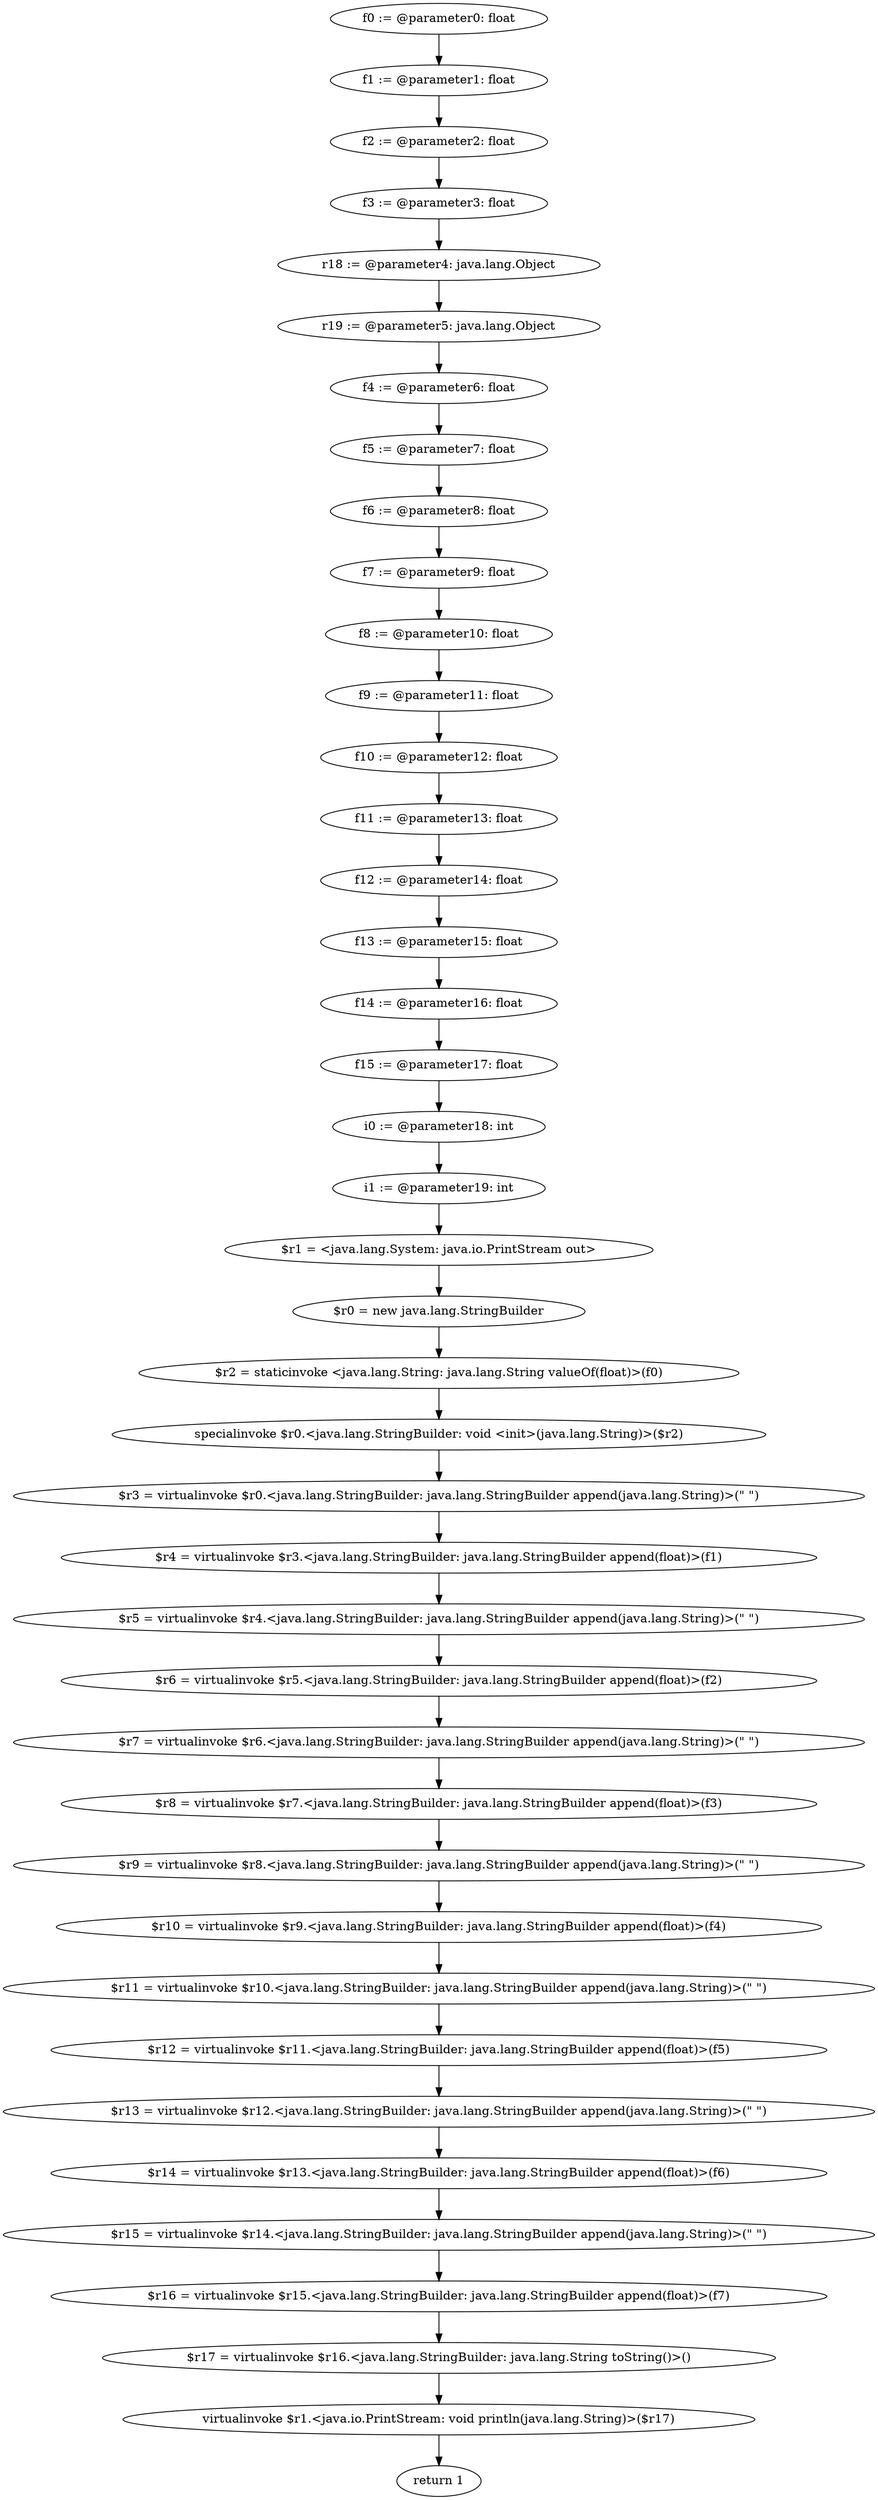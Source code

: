 digraph "unitGraph" {
    "f0 := @parameter0: float"
    "f1 := @parameter1: float"
    "f2 := @parameter2: float"
    "f3 := @parameter3: float"
    "r18 := @parameter4: java.lang.Object"
    "r19 := @parameter5: java.lang.Object"
    "f4 := @parameter6: float"
    "f5 := @parameter7: float"
    "f6 := @parameter8: float"
    "f7 := @parameter9: float"
    "f8 := @parameter10: float"
    "f9 := @parameter11: float"
    "f10 := @parameter12: float"
    "f11 := @parameter13: float"
    "f12 := @parameter14: float"
    "f13 := @parameter15: float"
    "f14 := @parameter16: float"
    "f15 := @parameter17: float"
    "i0 := @parameter18: int"
    "i1 := @parameter19: int"
    "$r1 = <java.lang.System: java.io.PrintStream out>"
    "$r0 = new java.lang.StringBuilder"
    "$r2 = staticinvoke <java.lang.String: java.lang.String valueOf(float)>(f0)"
    "specialinvoke $r0.<java.lang.StringBuilder: void <init>(java.lang.String)>($r2)"
    "$r3 = virtualinvoke $r0.<java.lang.StringBuilder: java.lang.StringBuilder append(java.lang.String)>(\" \")"
    "$r4 = virtualinvoke $r3.<java.lang.StringBuilder: java.lang.StringBuilder append(float)>(f1)"
    "$r5 = virtualinvoke $r4.<java.lang.StringBuilder: java.lang.StringBuilder append(java.lang.String)>(\" \")"
    "$r6 = virtualinvoke $r5.<java.lang.StringBuilder: java.lang.StringBuilder append(float)>(f2)"
    "$r7 = virtualinvoke $r6.<java.lang.StringBuilder: java.lang.StringBuilder append(java.lang.String)>(\" \")"
    "$r8 = virtualinvoke $r7.<java.lang.StringBuilder: java.lang.StringBuilder append(float)>(f3)"
    "$r9 = virtualinvoke $r8.<java.lang.StringBuilder: java.lang.StringBuilder append(java.lang.String)>(\" \")"
    "$r10 = virtualinvoke $r9.<java.lang.StringBuilder: java.lang.StringBuilder append(float)>(f4)"
    "$r11 = virtualinvoke $r10.<java.lang.StringBuilder: java.lang.StringBuilder append(java.lang.String)>(\" \")"
    "$r12 = virtualinvoke $r11.<java.lang.StringBuilder: java.lang.StringBuilder append(float)>(f5)"
    "$r13 = virtualinvoke $r12.<java.lang.StringBuilder: java.lang.StringBuilder append(java.lang.String)>(\" \")"
    "$r14 = virtualinvoke $r13.<java.lang.StringBuilder: java.lang.StringBuilder append(float)>(f6)"
    "$r15 = virtualinvoke $r14.<java.lang.StringBuilder: java.lang.StringBuilder append(java.lang.String)>(\" \")"
    "$r16 = virtualinvoke $r15.<java.lang.StringBuilder: java.lang.StringBuilder append(float)>(f7)"
    "$r17 = virtualinvoke $r16.<java.lang.StringBuilder: java.lang.String toString()>()"
    "virtualinvoke $r1.<java.io.PrintStream: void println(java.lang.String)>($r17)"
    "return 1"
    "f0 := @parameter0: float"->"f1 := @parameter1: float";
    "f1 := @parameter1: float"->"f2 := @parameter2: float";
    "f2 := @parameter2: float"->"f3 := @parameter3: float";
    "f3 := @parameter3: float"->"r18 := @parameter4: java.lang.Object";
    "r18 := @parameter4: java.lang.Object"->"r19 := @parameter5: java.lang.Object";
    "r19 := @parameter5: java.lang.Object"->"f4 := @parameter6: float";
    "f4 := @parameter6: float"->"f5 := @parameter7: float";
    "f5 := @parameter7: float"->"f6 := @parameter8: float";
    "f6 := @parameter8: float"->"f7 := @parameter9: float";
    "f7 := @parameter9: float"->"f8 := @parameter10: float";
    "f8 := @parameter10: float"->"f9 := @parameter11: float";
    "f9 := @parameter11: float"->"f10 := @parameter12: float";
    "f10 := @parameter12: float"->"f11 := @parameter13: float";
    "f11 := @parameter13: float"->"f12 := @parameter14: float";
    "f12 := @parameter14: float"->"f13 := @parameter15: float";
    "f13 := @parameter15: float"->"f14 := @parameter16: float";
    "f14 := @parameter16: float"->"f15 := @parameter17: float";
    "f15 := @parameter17: float"->"i0 := @parameter18: int";
    "i0 := @parameter18: int"->"i1 := @parameter19: int";
    "i1 := @parameter19: int"->"$r1 = <java.lang.System: java.io.PrintStream out>";
    "$r1 = <java.lang.System: java.io.PrintStream out>"->"$r0 = new java.lang.StringBuilder";
    "$r0 = new java.lang.StringBuilder"->"$r2 = staticinvoke <java.lang.String: java.lang.String valueOf(float)>(f0)";
    "$r2 = staticinvoke <java.lang.String: java.lang.String valueOf(float)>(f0)"->"specialinvoke $r0.<java.lang.StringBuilder: void <init>(java.lang.String)>($r2)";
    "specialinvoke $r0.<java.lang.StringBuilder: void <init>(java.lang.String)>($r2)"->"$r3 = virtualinvoke $r0.<java.lang.StringBuilder: java.lang.StringBuilder append(java.lang.String)>(\" \")";
    "$r3 = virtualinvoke $r0.<java.lang.StringBuilder: java.lang.StringBuilder append(java.lang.String)>(\" \")"->"$r4 = virtualinvoke $r3.<java.lang.StringBuilder: java.lang.StringBuilder append(float)>(f1)";
    "$r4 = virtualinvoke $r3.<java.lang.StringBuilder: java.lang.StringBuilder append(float)>(f1)"->"$r5 = virtualinvoke $r4.<java.lang.StringBuilder: java.lang.StringBuilder append(java.lang.String)>(\" \")";
    "$r5 = virtualinvoke $r4.<java.lang.StringBuilder: java.lang.StringBuilder append(java.lang.String)>(\" \")"->"$r6 = virtualinvoke $r5.<java.lang.StringBuilder: java.lang.StringBuilder append(float)>(f2)";
    "$r6 = virtualinvoke $r5.<java.lang.StringBuilder: java.lang.StringBuilder append(float)>(f2)"->"$r7 = virtualinvoke $r6.<java.lang.StringBuilder: java.lang.StringBuilder append(java.lang.String)>(\" \")";
    "$r7 = virtualinvoke $r6.<java.lang.StringBuilder: java.lang.StringBuilder append(java.lang.String)>(\" \")"->"$r8 = virtualinvoke $r7.<java.lang.StringBuilder: java.lang.StringBuilder append(float)>(f3)";
    "$r8 = virtualinvoke $r7.<java.lang.StringBuilder: java.lang.StringBuilder append(float)>(f3)"->"$r9 = virtualinvoke $r8.<java.lang.StringBuilder: java.lang.StringBuilder append(java.lang.String)>(\" \")";
    "$r9 = virtualinvoke $r8.<java.lang.StringBuilder: java.lang.StringBuilder append(java.lang.String)>(\" \")"->"$r10 = virtualinvoke $r9.<java.lang.StringBuilder: java.lang.StringBuilder append(float)>(f4)";
    "$r10 = virtualinvoke $r9.<java.lang.StringBuilder: java.lang.StringBuilder append(float)>(f4)"->"$r11 = virtualinvoke $r10.<java.lang.StringBuilder: java.lang.StringBuilder append(java.lang.String)>(\" \")";
    "$r11 = virtualinvoke $r10.<java.lang.StringBuilder: java.lang.StringBuilder append(java.lang.String)>(\" \")"->"$r12 = virtualinvoke $r11.<java.lang.StringBuilder: java.lang.StringBuilder append(float)>(f5)";
    "$r12 = virtualinvoke $r11.<java.lang.StringBuilder: java.lang.StringBuilder append(float)>(f5)"->"$r13 = virtualinvoke $r12.<java.lang.StringBuilder: java.lang.StringBuilder append(java.lang.String)>(\" \")";
    "$r13 = virtualinvoke $r12.<java.lang.StringBuilder: java.lang.StringBuilder append(java.lang.String)>(\" \")"->"$r14 = virtualinvoke $r13.<java.lang.StringBuilder: java.lang.StringBuilder append(float)>(f6)";
    "$r14 = virtualinvoke $r13.<java.lang.StringBuilder: java.lang.StringBuilder append(float)>(f6)"->"$r15 = virtualinvoke $r14.<java.lang.StringBuilder: java.lang.StringBuilder append(java.lang.String)>(\" \")";
    "$r15 = virtualinvoke $r14.<java.lang.StringBuilder: java.lang.StringBuilder append(java.lang.String)>(\" \")"->"$r16 = virtualinvoke $r15.<java.lang.StringBuilder: java.lang.StringBuilder append(float)>(f7)";
    "$r16 = virtualinvoke $r15.<java.lang.StringBuilder: java.lang.StringBuilder append(float)>(f7)"->"$r17 = virtualinvoke $r16.<java.lang.StringBuilder: java.lang.String toString()>()";
    "$r17 = virtualinvoke $r16.<java.lang.StringBuilder: java.lang.String toString()>()"->"virtualinvoke $r1.<java.io.PrintStream: void println(java.lang.String)>($r17)";
    "virtualinvoke $r1.<java.io.PrintStream: void println(java.lang.String)>($r17)"->"return 1";
}
